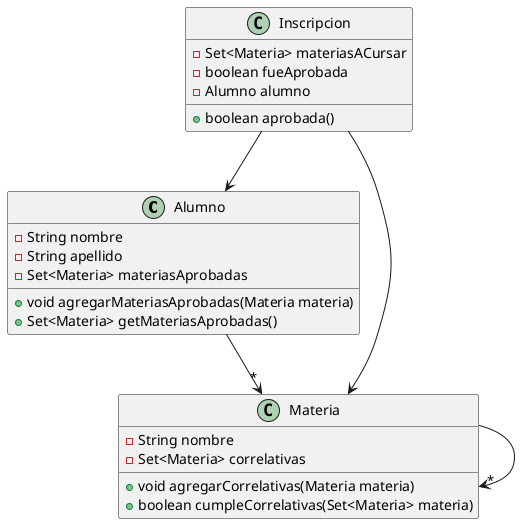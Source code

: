 @startuml
'https://plantuml.com/class-diagram
class Alumno {
    - String nombre
    - String apellido
    - Set<Materia> materiasAprobadas
    + void agregarMateriasAprobadas(Materia materia)
    + Set<Materia> getMateriasAprobadas()
}

class Inscripcion{
    - Set<Materia> materiasACursar
    - boolean fueAprobada
    - Alumno alumno
    + boolean aprobada()
}

class Materia{
    - String nombre
    - Set<Materia> correlativas
    + void agregarCorrelativas(Materia materia)
    + boolean cumpleCorrelativas(Set<Materia> materia)
}

Inscripcion --> Alumno
Inscripcion --> Materia
Alumno -->"*" Materia
Materia --> "*" Materia
@enduml